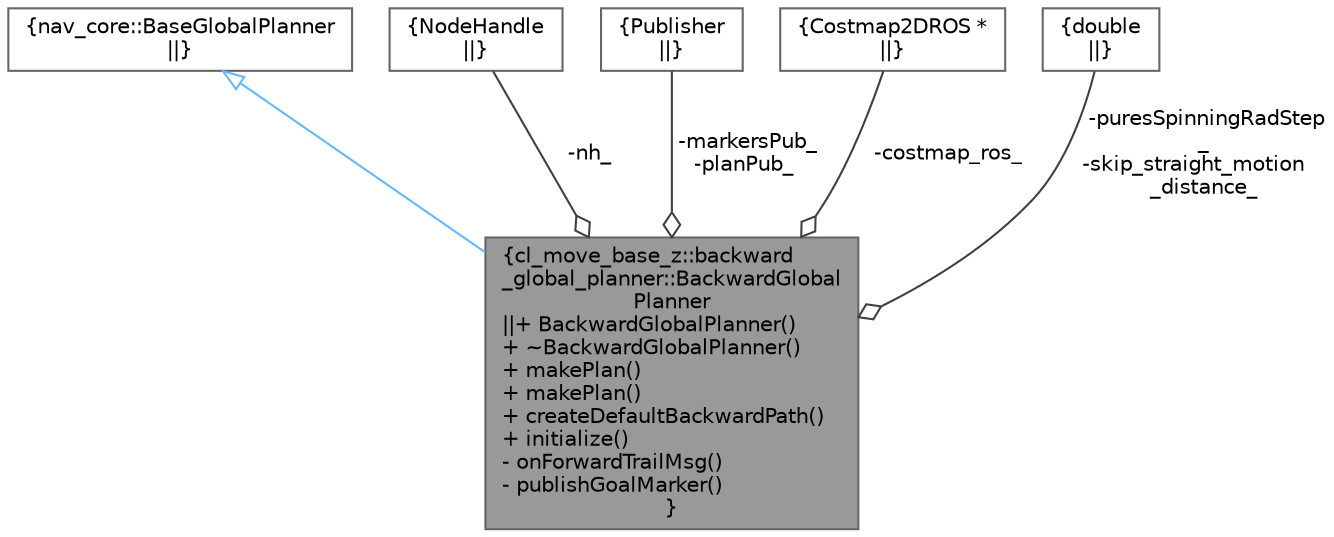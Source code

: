 digraph "cl_move_base_z::backward_global_planner::BackwardGlobalPlanner"
{
 // LATEX_PDF_SIZE
  bgcolor="transparent";
  edge [fontname=Helvetica,fontsize=10,labelfontname=Helvetica,labelfontsize=10];
  node [fontname=Helvetica,fontsize=10,shape=box,height=0.2,width=0.4];
  Node1 [label="{cl_move_base_z::backward\l_global_planner::BackwardGlobal\lPlanner\n||+ BackwardGlobalPlanner()\l+ ~BackwardGlobalPlanner()\l+ makePlan()\l+ makePlan()\l+ createDefaultBackwardPath()\l+ initialize()\l- onForwardTrailMsg()\l- publishGoalMarker()\l}",height=0.2,width=0.4,color="gray40", fillcolor="grey60", style="filled", fontcolor="black",tooltip=" "];
  Node2 -> Node1 [dir="back",color="steelblue1",style="solid",arrowtail="onormal"];
  Node2 [label="{nav_core::BaseGlobalPlanner\n||}",height=0.2,width=0.4,color="gray40", fillcolor="white", style="filled",tooltip=" "];
  Node3 -> Node1 [color="grey25",style="solid",label=" -nh_" ,arrowhead="odiamond"];
  Node3 [label="{NodeHandle\n||}",height=0.2,width=0.4,color="gray40", fillcolor="white", style="filled",tooltip=" "];
  Node4 -> Node1 [color="grey25",style="solid",label=" -markersPub_\n-planPub_" ,arrowhead="odiamond"];
  Node4 [label="{Publisher\n||}",height=0.2,width=0.4,color="gray40", fillcolor="white", style="filled",tooltip=" "];
  Node5 -> Node1 [color="grey25",style="solid",label=" -costmap_ros_" ,arrowhead="odiamond"];
  Node5 [label="{Costmap2DROS *\n||}",height=0.2,width=0.4,color="gray40", fillcolor="white", style="filled",tooltip=" "];
  Node6 -> Node1 [color="grey25",style="solid",label=" -puresSpinningRadStep\l_\n-skip_straight_motion\l_distance_" ,arrowhead="odiamond"];
  Node6 [label="{double\n||}",height=0.2,width=0.4,color="gray40", fillcolor="white", style="filled",tooltip=" "];
}
